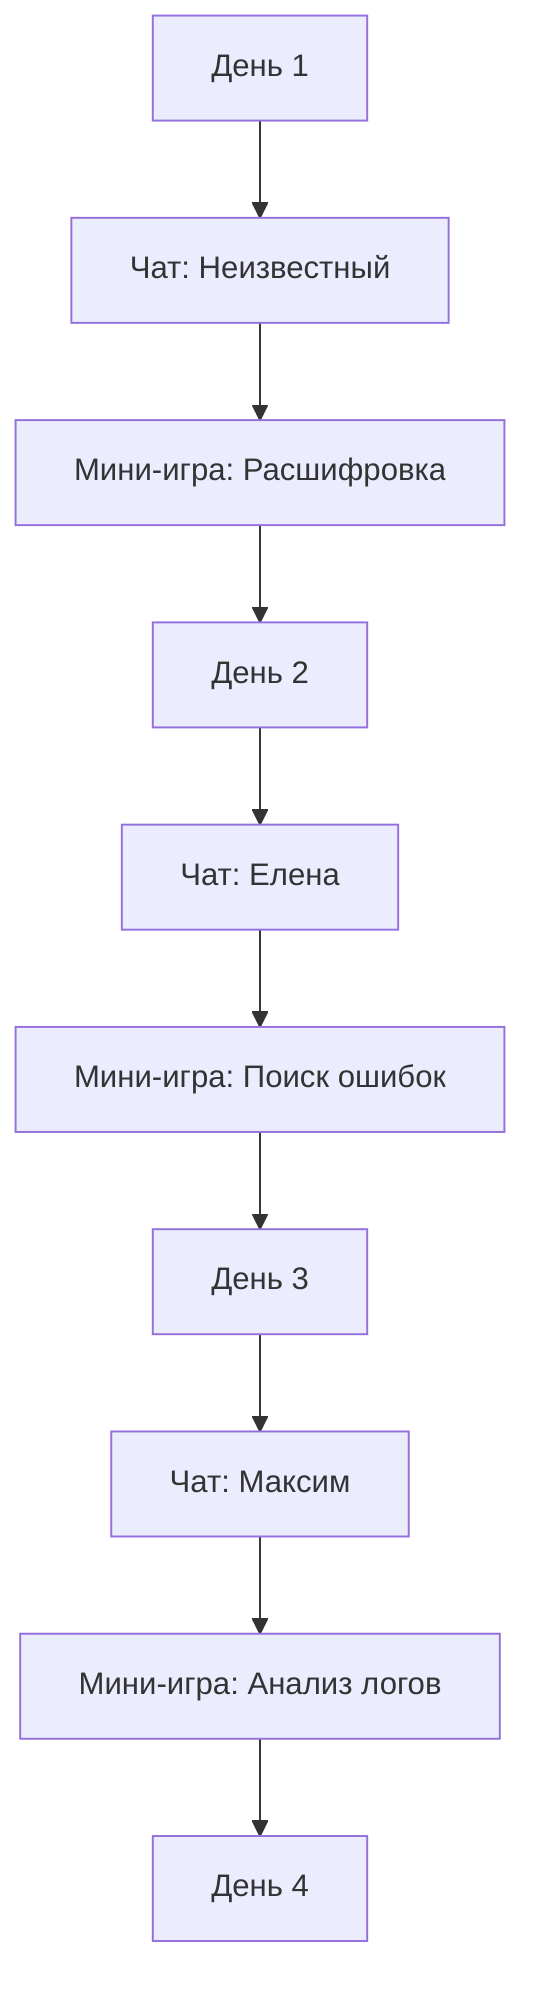 %% Карта прогресса (День 1–3)
%% Последовательность этапов: чат, мини-игра, переходы между днями.
graph TD
    A[День 1] --> B[Чат: Неизвестный]
    B --> C[Мини-игра: Расшифровка]
    C --> D[День 2]
    D --> E[Чат: Елена]
    E --> F[Мини-игра: Поиск ошибок]
    F --> G[День 3]
    G --> H[Чат: Максим]
    H --> I[Мини-игра: Анализ логов]
    I --> J[День 4]